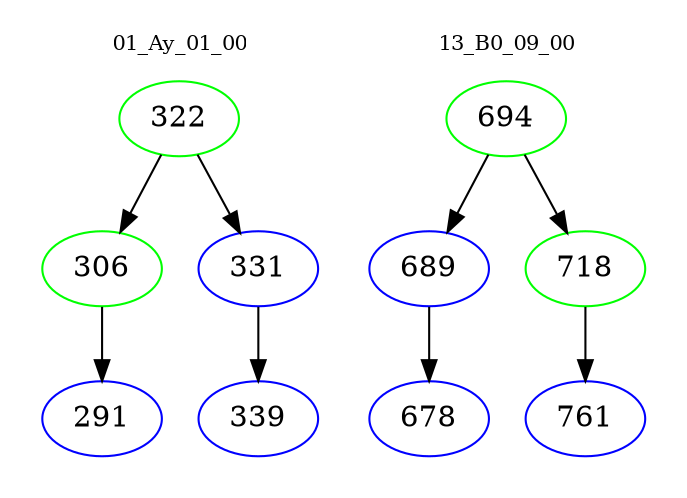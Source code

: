 digraph{
subgraph cluster_0 {
color = white
label = "01_Ay_01_00";
fontsize=10;
T0_322 [label="322", color="green"]
T0_322 -> T0_306 [color="black"]
T0_306 [label="306", color="green"]
T0_306 -> T0_291 [color="black"]
T0_291 [label="291", color="blue"]
T0_322 -> T0_331 [color="black"]
T0_331 [label="331", color="blue"]
T0_331 -> T0_339 [color="black"]
T0_339 [label="339", color="blue"]
}
subgraph cluster_1 {
color = white
label = "13_B0_09_00";
fontsize=10;
T1_694 [label="694", color="green"]
T1_694 -> T1_689 [color="black"]
T1_689 [label="689", color="blue"]
T1_689 -> T1_678 [color="black"]
T1_678 [label="678", color="blue"]
T1_694 -> T1_718 [color="black"]
T1_718 [label="718", color="green"]
T1_718 -> T1_761 [color="black"]
T1_761 [label="761", color="blue"]
}
}

